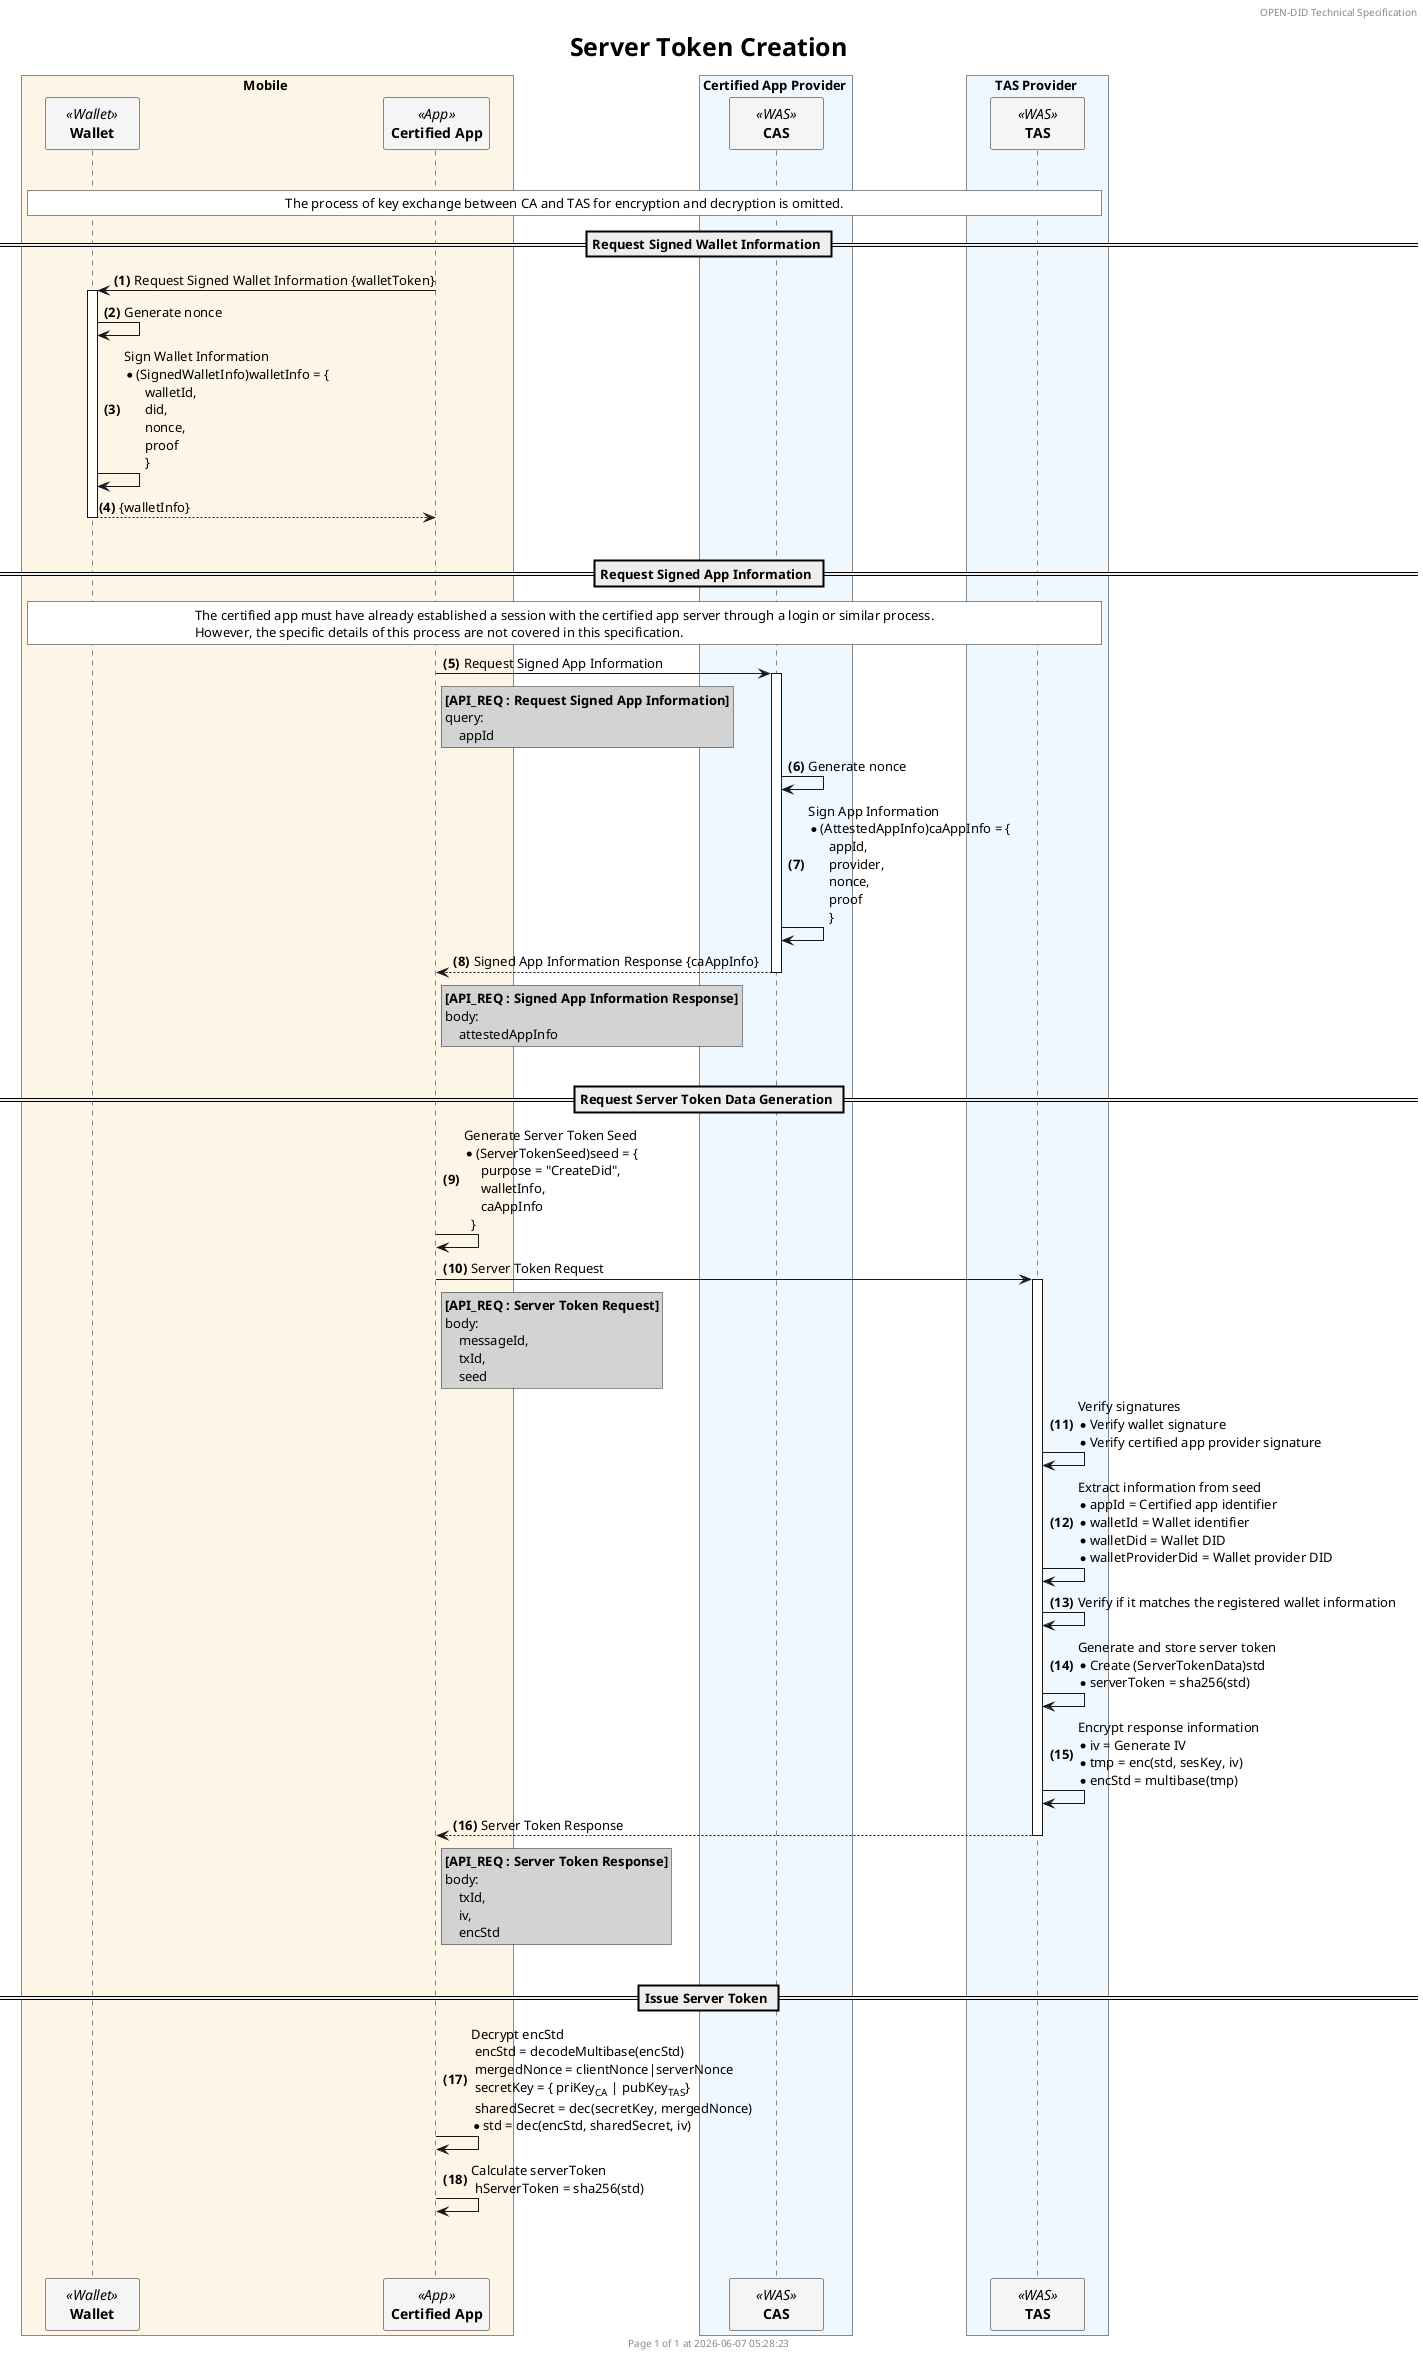 @startuml issue_server_token

'- - - - - - - - - - - - - - - - - - - - - - - - - - - - - - - - - - - - - - - - - - - - - - - - - - - - - - - - - - -
' Settings
'- - - - - - - - - - - - - - - - - - - - - - - - - - - - - - - - - - - - - - - - - - - - - - - - - - - - - - - - - - -
'=== Header and Footer ===
header OPEN-DID Technical Specification
footer
  	Page %page% of %lastpage% at %date("yyyy-MM-dd hh:mm:ss")
end footer

'=== Title ===
title
	<size:25>Server Token Creation</size>
end title

'=== Options ===
autonumber "<b>(#)</b>"

'=== Participants ===
skinparam ParticipantPadding 20
skinparam BoxPadding 20
skinparam MaxMessageSize 500
skinparam MinClassWidth 80

box Mobile #OldLace
    participant "**Wallet**" as WALLET <<Wallet>> #WhiteSmoke
    participant "**Certified App**" as CA <<App>> #WhiteSmoke    
end box

box Certified App Provider #AliceBlue
    participant "**CAS**" as CAS <<WAS>> #WhiteSmoke
end box

box TAS Provider #AliceBlue
    participant "**TAS**" as TAS <<WAS>> #WhiteSmoke
end box


'- - - - - - - - - - - - - - - - - - - - - - - - - - - - - - - - - - - - - - - - - - - - - - - - - - - - - - - - - - -
' Constants
'- - - - - - - - - - - - - - - - - - - - - - - - - - - - - - - - - - - - - - - - - - - - - - - - - - - - - - - - - - -
!$refdoc = "Refer to separate document"
!$doc = "Refer to data specification document"

'- - - - - - - - - - - - - - - - - - - - - - - - - - - - - - - - - - - - - - - - - - - - - - - - - - - - - - - - - - -
' Content
'- - - - - - - - - - - - - - - - - - - - - - - - - - - - - - - - - - - - - - - - - - - - - - - - - - - - - - - - - - -
||| 

rnote across #white
    The process of key exchange between CA and TAS for encryption and decryption is omitted.
end note

== Request Signed Wallet Information ==
CA -> WALLET ++ : Request Signed Wallet Information {walletToken}
    WALLET -> WALLET: Generate nonce
    WALLET -> WALLET: Sign Wallet Information\
                \n* (SignedWalletInfo)walletInfo = {\
                \n      walletId,\
                \n      did,\
                \n      nonce,\
                \n      proof\
                \n      }
return {walletInfo}


|||
== Request Signed App Information ==
rnote across #white
    The certified app must have already established a session with the certified app server through a login or similar process.
    However, the specific details of this process are not covered in this specification.
end note

CA -> CAS ++ : Request Signed App Information
rnote right of CA #LightGray        
    **[API_REQ : Request Signed App Information]**
    query:
        appId
end note
    CAS -> CAS : Generate nonce
    CAS -> CAS : Sign App Information\
            \n* (AttestedAppInfo)caAppInfo = {\
            \n      appId,\
            \n      provider,\
            \n      nonce,\
            \n      proof\
            \n      }
return Signed App Information Response {caAppInfo}
rnote right of CA #LightGray        
    **[API_REQ : Signed App Information Response]**
    body:
        attestedAppInfo
end note


|||
== Request Server Token Data Generation ==
CA -> CA: Generate Server Token Seed\
        \n* (ServerTokenSeed)seed = {\
        \n     purpose = "CreateDid",\
        \n     walletInfo,\
        \n     caAppInfo\
        \n  }

    CA -> TAS++ : Server Token Request
    rnote right of CA #LightGray        
        **[API_REQ : Server Token Request]**
        body:
            messageId,
            txId,
            seed
    end note

    TAS -> TAS: Verify signatures\
            \n* Verify wallet signature\
            \n* Verify certified app provider signature

    TAS -> TAS: Extract information from seed\
            \n* appId = Certified app identifier\
            \n* walletId = Wallet identifier\
            \n* walletDid = Wallet DID\
            \n* walletProviderDid = Wallet provider DID

    TAS -> TAS: Verify if it matches the registered wallet information

    TAS -> TAS: Generate and store server token\
            \n* Create (ServerTokenData)std\
            \n* serverToken = sha256(std)

    TAS -> TAS: Encrypt response information\
            \n* iv = Generate IV\
            \n* tmp = enc(std, sesKey, iv)\
            \n* encStd = multibase(tmp)

return Server Token Response
rnote right of CA #LightGray        
    **[API_REQ : Server Token Response]**
    body:
        txId,
        iv,
        encStd
end note


|||
== Issue Server Token ==
CA -> CA: Decrypt encStd\
    \n encStd = decodeMultibase(encStd)\
    \n mergedNonce = clientNonce|serverNonce\
    \n secretKey = { priKey<sub>CA</sub> | pubKey<sub>TAS</sub>}\
    \n sharedSecret = dec(secretKey, mergedNonce)\
    \n* std = dec(encStd, sharedSecret, iv) 

CA -> CA: Calculate serverToken\
    \n hServerToken = sha256(std)

|||
|||
@enduml

